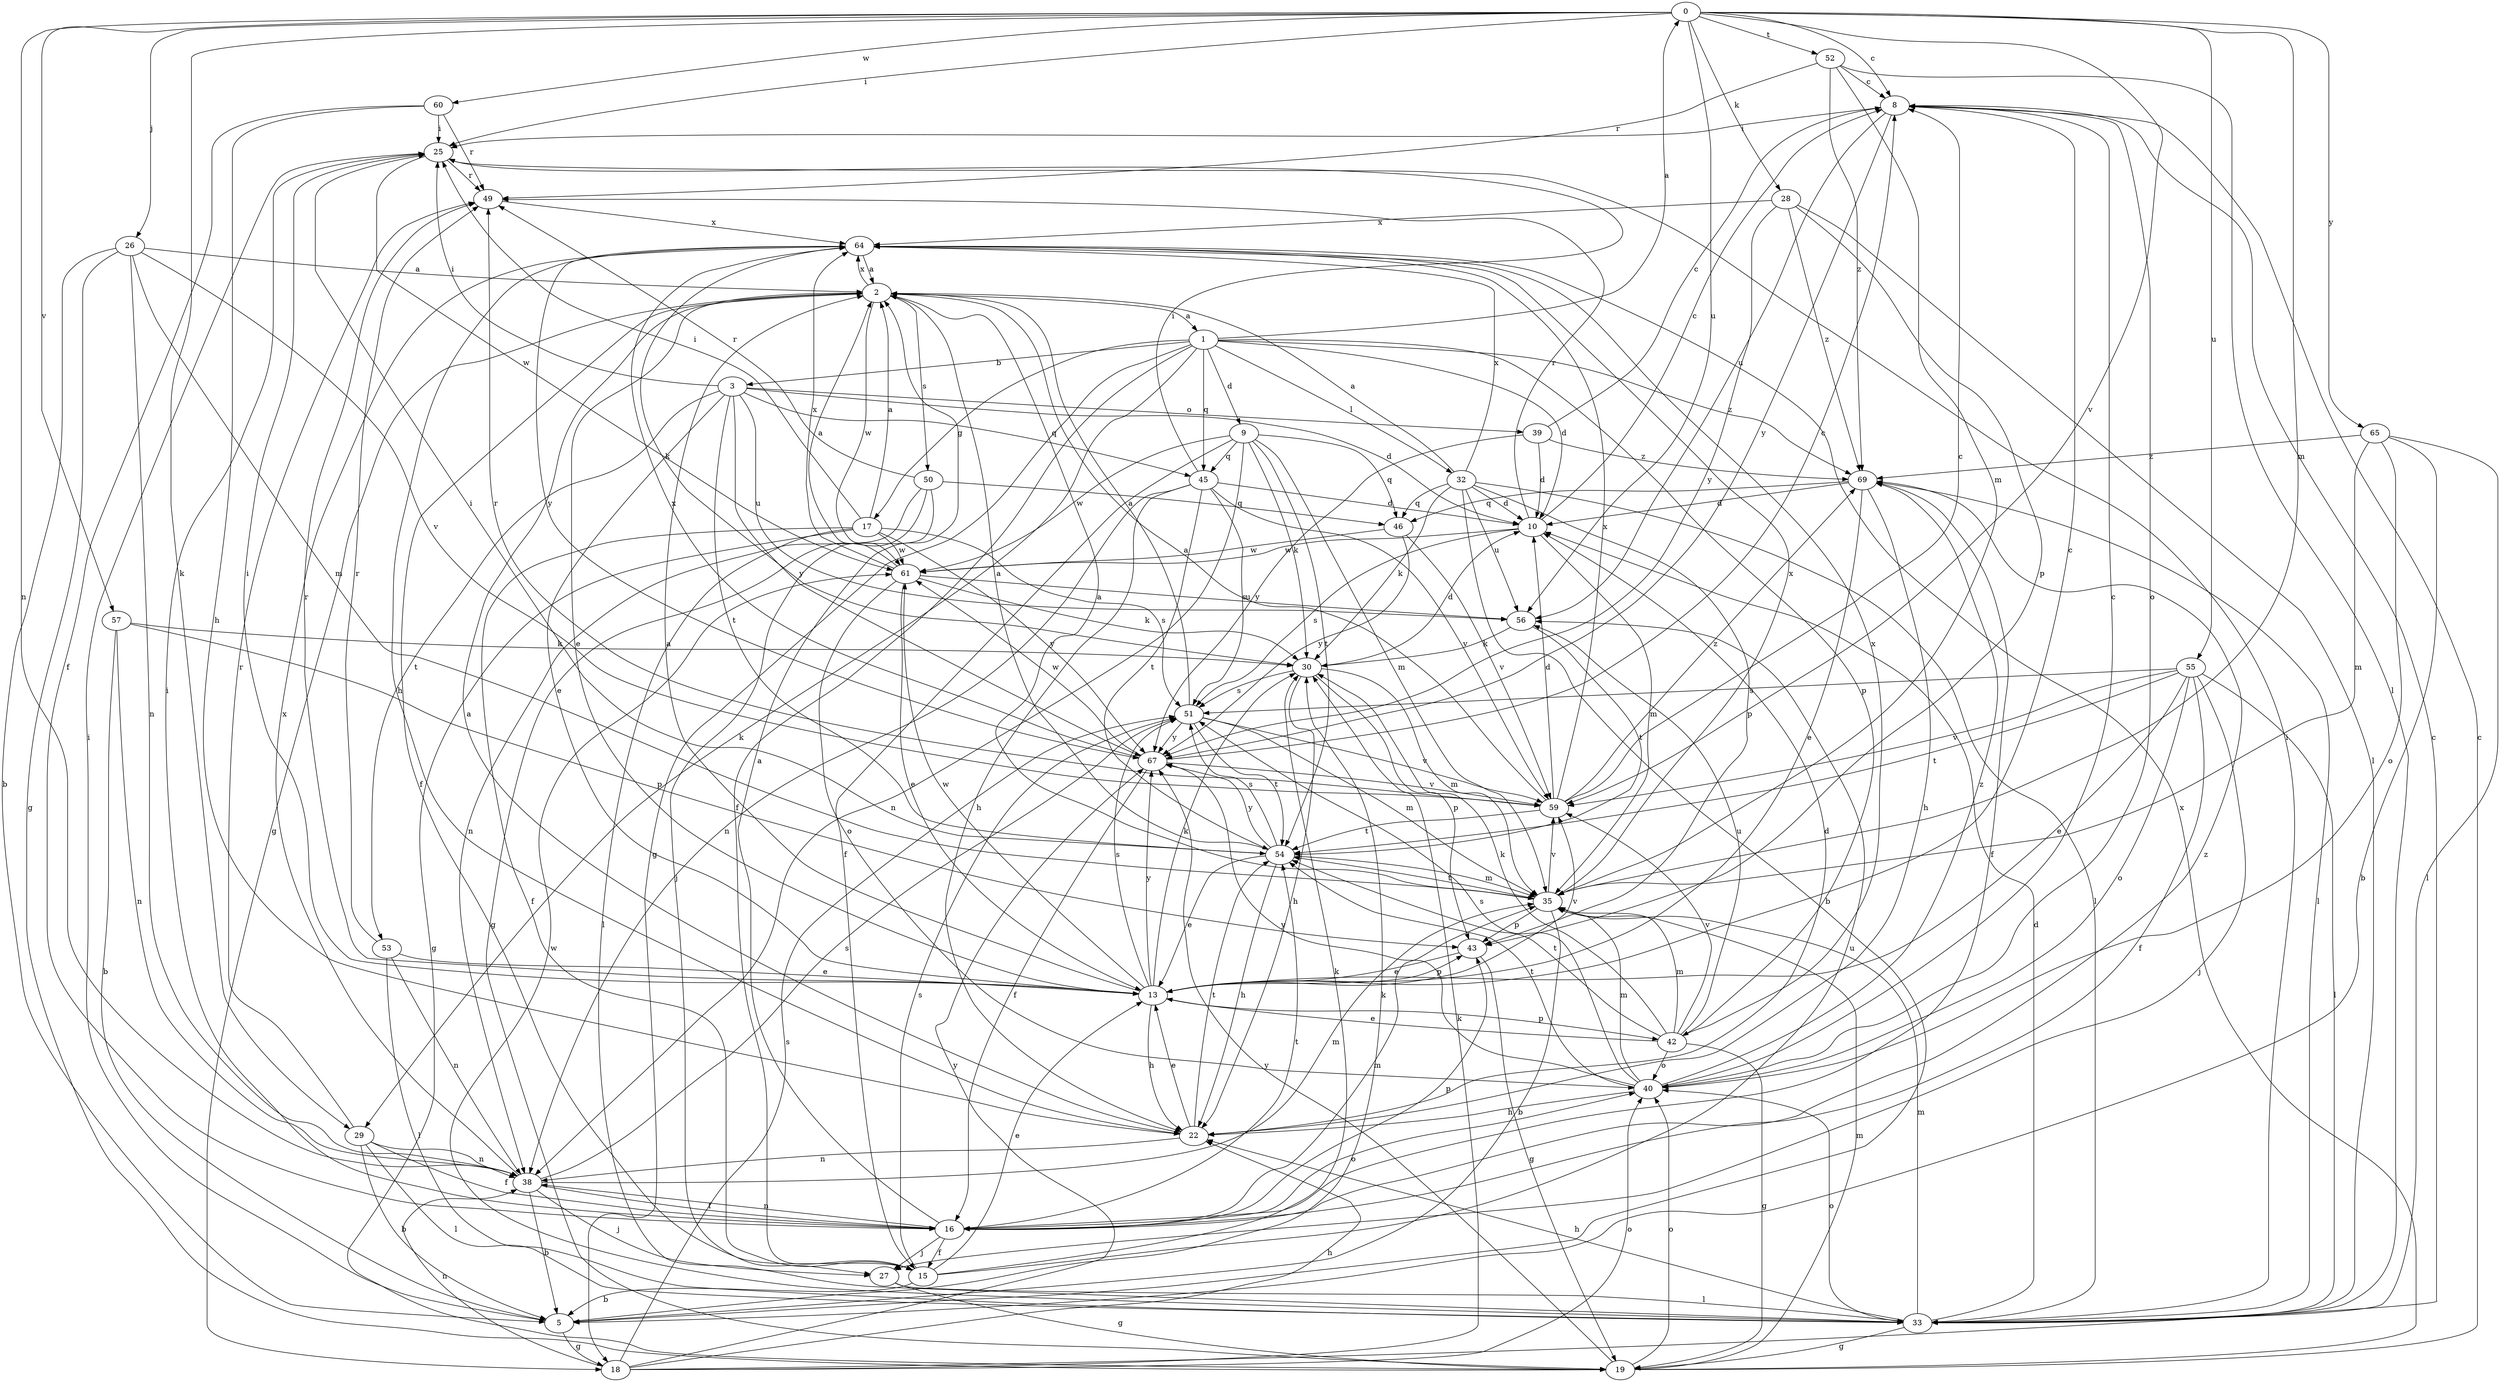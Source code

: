 strict digraph  {
0;
1;
2;
3;
5;
8;
9;
10;
13;
15;
16;
17;
18;
19;
22;
25;
26;
27;
28;
29;
30;
32;
33;
35;
38;
39;
40;
42;
43;
45;
46;
49;
50;
51;
52;
53;
54;
55;
56;
57;
59;
60;
61;
64;
65;
67;
69;
0 -> 8  [label=c];
0 -> 25  [label=i];
0 -> 26  [label=j];
0 -> 28  [label=k];
0 -> 29  [label=k];
0 -> 35  [label=m];
0 -> 38  [label=n];
0 -> 52  [label=t];
0 -> 55  [label=u];
0 -> 56  [label=u];
0 -> 57  [label=v];
0 -> 59  [label=v];
0 -> 60  [label=w];
0 -> 65  [label=y];
1 -> 0  [label=a];
1 -> 3  [label=b];
1 -> 9  [label=d];
1 -> 10  [label=d];
1 -> 15  [label=f];
1 -> 17  [label=g];
1 -> 18  [label=g];
1 -> 29  [label=k];
1 -> 32  [label=l];
1 -> 42  [label=p];
1 -> 45  [label=q];
1 -> 69  [label=z];
2 -> 1  [label=a];
2 -> 13  [label=e];
2 -> 15  [label=f];
2 -> 18  [label=g];
2 -> 50  [label=s];
2 -> 61  [label=w];
2 -> 64  [label=x];
3 -> 10  [label=d];
3 -> 13  [label=e];
3 -> 25  [label=i];
3 -> 39  [label=o];
3 -> 45  [label=q];
3 -> 53  [label=t];
3 -> 54  [label=t];
3 -> 56  [label=u];
3 -> 67  [label=y];
5 -> 18  [label=g];
5 -> 25  [label=i];
5 -> 30  [label=k];
8 -> 25  [label=i];
8 -> 40  [label=o];
8 -> 56  [label=u];
8 -> 67  [label=y];
9 -> 15  [label=f];
9 -> 30  [label=k];
9 -> 35  [label=m];
9 -> 38  [label=n];
9 -> 45  [label=q];
9 -> 46  [label=q];
9 -> 54  [label=t];
9 -> 61  [label=w];
10 -> 8  [label=c];
10 -> 35  [label=m];
10 -> 49  [label=r];
10 -> 51  [label=s];
10 -> 61  [label=w];
13 -> 2  [label=a];
13 -> 8  [label=c];
13 -> 22  [label=h];
13 -> 25  [label=i];
13 -> 30  [label=k];
13 -> 42  [label=p];
13 -> 43  [label=p];
13 -> 49  [label=r];
13 -> 51  [label=s];
13 -> 59  [label=v];
13 -> 61  [label=w];
13 -> 67  [label=y];
15 -> 5  [label=b];
15 -> 13  [label=e];
15 -> 30  [label=k];
15 -> 51  [label=s];
15 -> 56  [label=u];
16 -> 2  [label=a];
16 -> 15  [label=f];
16 -> 25  [label=i];
16 -> 27  [label=j];
16 -> 35  [label=m];
16 -> 38  [label=n];
16 -> 40  [label=o];
16 -> 43  [label=p];
16 -> 54  [label=t];
16 -> 69  [label=z];
17 -> 2  [label=a];
17 -> 15  [label=f];
17 -> 19  [label=g];
17 -> 25  [label=i];
17 -> 33  [label=l];
17 -> 51  [label=s];
17 -> 61  [label=w];
17 -> 67  [label=y];
18 -> 8  [label=c];
18 -> 22  [label=h];
18 -> 30  [label=k];
18 -> 38  [label=n];
18 -> 40  [label=o];
18 -> 51  [label=s];
18 -> 67  [label=y];
19 -> 8  [label=c];
19 -> 35  [label=m];
19 -> 40  [label=o];
19 -> 64  [label=x];
19 -> 67  [label=y];
22 -> 2  [label=a];
22 -> 10  [label=d];
22 -> 13  [label=e];
22 -> 38  [label=n];
22 -> 54  [label=t];
25 -> 49  [label=r];
25 -> 61  [label=w];
26 -> 2  [label=a];
26 -> 5  [label=b];
26 -> 19  [label=g];
26 -> 35  [label=m];
26 -> 38  [label=n];
26 -> 59  [label=v];
27 -> 19  [label=g];
27 -> 33  [label=l];
28 -> 33  [label=l];
28 -> 43  [label=p];
28 -> 64  [label=x];
28 -> 67  [label=y];
28 -> 69  [label=z];
29 -> 5  [label=b];
29 -> 16  [label=f];
29 -> 33  [label=l];
29 -> 38  [label=n];
29 -> 49  [label=r];
30 -> 10  [label=d];
30 -> 22  [label=h];
30 -> 35  [label=m];
30 -> 43  [label=p];
30 -> 51  [label=s];
32 -> 2  [label=a];
32 -> 5  [label=b];
32 -> 10  [label=d];
32 -> 30  [label=k];
32 -> 33  [label=l];
32 -> 43  [label=p];
32 -> 46  [label=q];
32 -> 56  [label=u];
32 -> 64  [label=x];
33 -> 10  [label=d];
33 -> 19  [label=g];
33 -> 22  [label=h];
33 -> 25  [label=i];
33 -> 35  [label=m];
33 -> 40  [label=o];
33 -> 61  [label=w];
35 -> 2  [label=a];
35 -> 5  [label=b];
35 -> 43  [label=p];
35 -> 54  [label=t];
35 -> 59  [label=v];
35 -> 64  [label=x];
38 -> 5  [label=b];
38 -> 16  [label=f];
38 -> 27  [label=j];
38 -> 35  [label=m];
38 -> 51  [label=s];
38 -> 64  [label=x];
39 -> 8  [label=c];
39 -> 10  [label=d];
39 -> 67  [label=y];
39 -> 69  [label=z];
40 -> 8  [label=c];
40 -> 22  [label=h];
40 -> 35  [label=m];
40 -> 51  [label=s];
40 -> 54  [label=t];
40 -> 67  [label=y];
40 -> 69  [label=z];
42 -> 13  [label=e];
42 -> 19  [label=g];
42 -> 30  [label=k];
42 -> 35  [label=m];
42 -> 40  [label=o];
42 -> 54  [label=t];
42 -> 56  [label=u];
42 -> 59  [label=v];
42 -> 64  [label=x];
43 -> 13  [label=e];
43 -> 19  [label=g];
45 -> 10  [label=d];
45 -> 22  [label=h];
45 -> 25  [label=i];
45 -> 38  [label=n];
45 -> 51  [label=s];
45 -> 54  [label=t];
45 -> 59  [label=v];
46 -> 59  [label=v];
46 -> 61  [label=w];
46 -> 67  [label=y];
49 -> 64  [label=x];
50 -> 19  [label=g];
50 -> 27  [label=j];
50 -> 38  [label=n];
50 -> 46  [label=q];
50 -> 49  [label=r];
51 -> 2  [label=a];
51 -> 35  [label=m];
51 -> 54  [label=t];
51 -> 59  [label=v];
51 -> 67  [label=y];
52 -> 8  [label=c];
52 -> 33  [label=l];
52 -> 35  [label=m];
52 -> 49  [label=r];
52 -> 69  [label=z];
53 -> 13  [label=e];
53 -> 33  [label=l];
53 -> 38  [label=n];
53 -> 49  [label=r];
54 -> 2  [label=a];
54 -> 13  [label=e];
54 -> 22  [label=h];
54 -> 25  [label=i];
54 -> 35  [label=m];
54 -> 51  [label=s];
54 -> 67  [label=y];
55 -> 13  [label=e];
55 -> 16  [label=f];
55 -> 27  [label=j];
55 -> 33  [label=l];
55 -> 40  [label=o];
55 -> 51  [label=s];
55 -> 54  [label=t];
55 -> 59  [label=v];
56 -> 30  [label=k];
56 -> 54  [label=t];
57 -> 5  [label=b];
57 -> 30  [label=k];
57 -> 38  [label=n];
57 -> 43  [label=p];
59 -> 2  [label=a];
59 -> 8  [label=c];
59 -> 10  [label=d];
59 -> 49  [label=r];
59 -> 54  [label=t];
59 -> 64  [label=x];
59 -> 69  [label=z];
60 -> 16  [label=f];
60 -> 22  [label=h];
60 -> 25  [label=i];
60 -> 49  [label=r];
61 -> 2  [label=a];
61 -> 13  [label=e];
61 -> 30  [label=k];
61 -> 40  [label=o];
61 -> 56  [label=u];
61 -> 64  [label=x];
64 -> 2  [label=a];
64 -> 22  [label=h];
64 -> 30  [label=k];
64 -> 67  [label=y];
65 -> 5  [label=b];
65 -> 33  [label=l];
65 -> 35  [label=m];
65 -> 40  [label=o];
65 -> 69  [label=z];
67 -> 8  [label=c];
67 -> 16  [label=f];
67 -> 59  [label=v];
67 -> 61  [label=w];
67 -> 64  [label=x];
69 -> 10  [label=d];
69 -> 13  [label=e];
69 -> 16  [label=f];
69 -> 22  [label=h];
69 -> 33  [label=l];
69 -> 46  [label=q];
}
